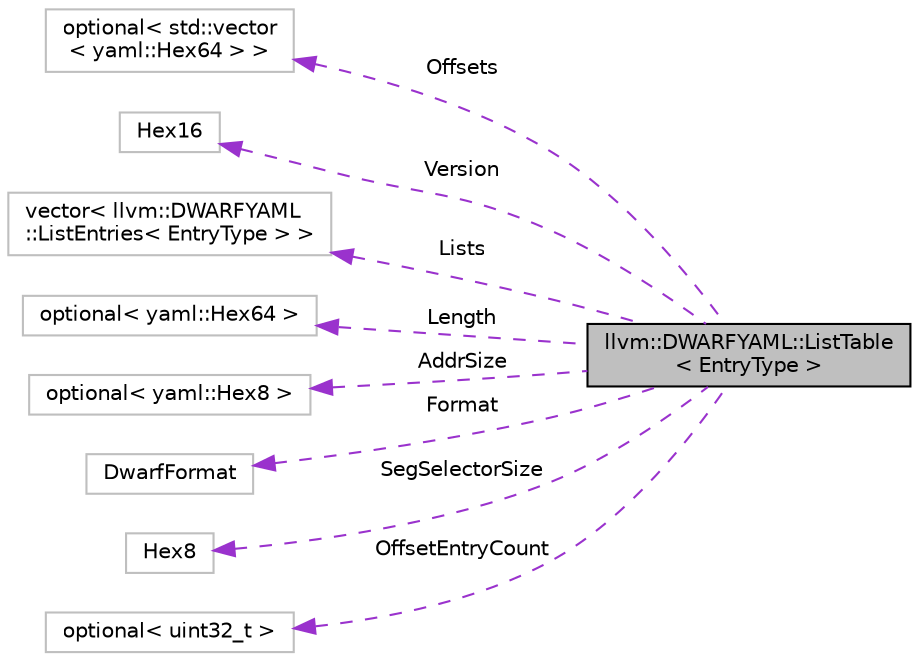 digraph "llvm::DWARFYAML::ListTable&lt; EntryType &gt;"
{
 // LATEX_PDF_SIZE
  bgcolor="transparent";
  edge [fontname="Helvetica",fontsize="10",labelfontname="Helvetica",labelfontsize="10"];
  node [fontname="Helvetica",fontsize="10",shape=record];
  rankdir="LR";
  Node1 [label="llvm::DWARFYAML::ListTable\l\< EntryType \>",height=0.2,width=0.4,color="black", fillcolor="grey75", style="filled", fontcolor="black",tooltip=" "];
  Node2 -> Node1 [dir="back",color="darkorchid3",fontsize="10",style="dashed",label=" Offsets" ,fontname="Helvetica"];
  Node2 [label="optional\< std::vector\l\< yaml::Hex64 \> \>",height=0.2,width=0.4,color="grey75",tooltip=" "];
  Node3 -> Node1 [dir="back",color="darkorchid3",fontsize="10",style="dashed",label=" Version" ,fontname="Helvetica"];
  Node3 [label="Hex16",height=0.2,width=0.4,color="grey75",tooltip=" "];
  Node4 -> Node1 [dir="back",color="darkorchid3",fontsize="10",style="dashed",label=" Lists" ,fontname="Helvetica"];
  Node4 [label="vector\< llvm::DWARFYAML\l::ListEntries\< EntryType \> \>",height=0.2,width=0.4,color="grey75",tooltip=" "];
  Node5 -> Node1 [dir="back",color="darkorchid3",fontsize="10",style="dashed",label=" Length" ,fontname="Helvetica"];
  Node5 [label="optional\< yaml::Hex64 \>",height=0.2,width=0.4,color="grey75",tooltip=" "];
  Node6 -> Node1 [dir="back",color="darkorchid3",fontsize="10",style="dashed",label=" AddrSize" ,fontname="Helvetica"];
  Node6 [label="optional\< yaml::Hex8 \>",height=0.2,width=0.4,color="grey75",tooltip=" "];
  Node7 -> Node1 [dir="back",color="darkorchid3",fontsize="10",style="dashed",label=" Format" ,fontname="Helvetica"];
  Node7 [label="DwarfFormat",height=0.2,width=0.4,color="grey75",tooltip=" "];
  Node8 -> Node1 [dir="back",color="darkorchid3",fontsize="10",style="dashed",label=" SegSelectorSize" ,fontname="Helvetica"];
  Node8 [label="Hex8",height=0.2,width=0.4,color="grey75",tooltip=" "];
  Node9 -> Node1 [dir="back",color="darkorchid3",fontsize="10",style="dashed",label=" OffsetEntryCount" ,fontname="Helvetica"];
  Node9 [label="optional\< uint32_t \>",height=0.2,width=0.4,color="grey75",tooltip=" "];
}
